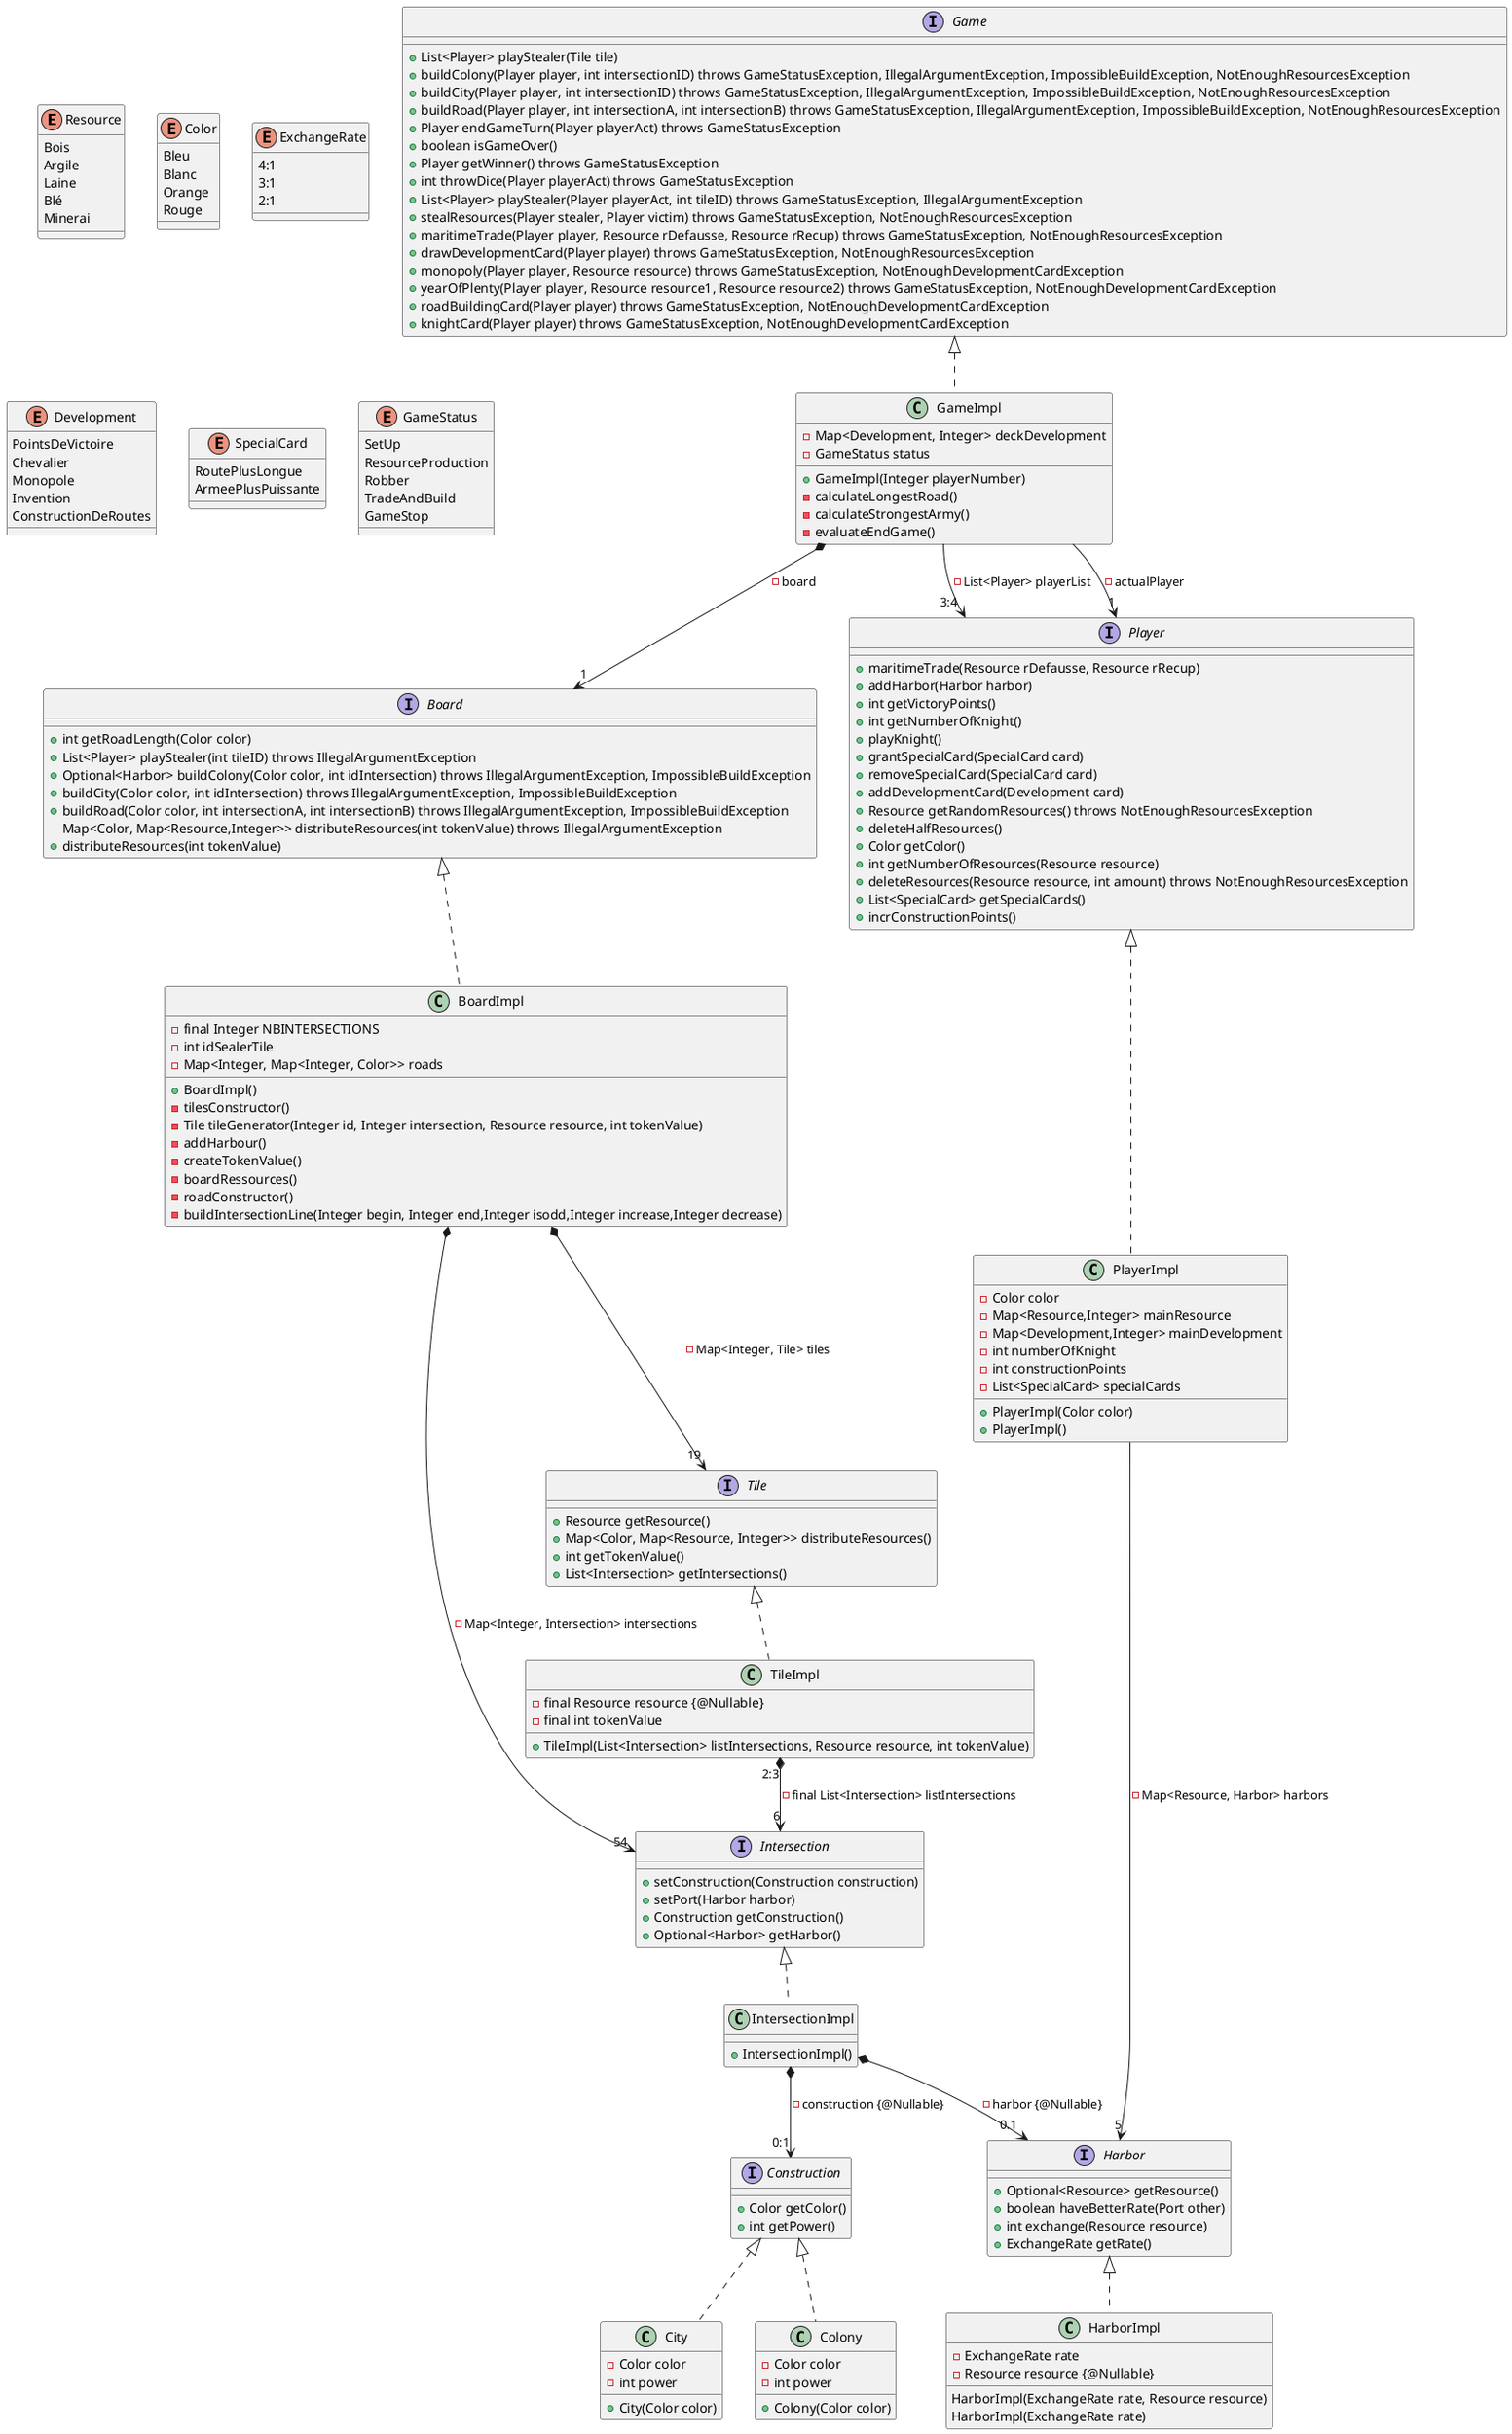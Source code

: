 @startuml
enum Resource {
    Bois
    Argile
    Laine
    Blé
    Minerai
}

enum Color {
    Bleu
    Blanc
    Orange
    Rouge
}

enum ExchangeRate {
    4:1
    3:1
    2:1
}

enum Development {
    PointsDeVictoire
    Chevalier
    Monopole
    Invention
    ConstructionDeRoutes
}

enum SpecialCard {
    RoutePlusLongue
    ArmeePlusPuissante
}

enum GameStatus {
    SetUp
    ResourceProduction
    Robber
    TradeAndBuild
    GameStop
}

interface Game {
    + List<Player> playStealer(Tile tile)
    + buildColony(Player player, int intersectionID) throws GameStatusException, IllegalArgumentException, ImpossibleBuildException, NotEnoughResourcesException
    + buildCity(Player player, int intersectionID) throws GameStatusException, IllegalArgumentException, ImpossibleBuildException, NotEnoughResourcesException
    + buildRoad(Player player, int intersectionA, int intersectionB) throws GameStatusException, IllegalArgumentException, ImpossibleBuildException, NotEnoughResourcesException
    + Player endGameTurn(Player playerAct) throws GameStatusException
    + boolean isGameOver()
    + Player getWinner() throws GameStatusException
    + int throwDice(Player playerAct) throws GameStatusException
    + List<Player> playStealer(Player playerAct, int tileID) throws GameStatusException, IllegalArgumentException
    + stealResources(Player stealer, Player victim) throws GameStatusException, NotEnoughResourcesException
    + maritimeTrade(Player player, Resource rDefausse, Resource rRecup) throws GameStatusException, NotEnoughResourcesException
    + drawDevelopmentCard(Player player) throws GameStatusException, NotEnoughResourcesException
    + monopoly(Player player, Resource resource) throws GameStatusException, NotEnoughDevelopmentCardException
    + yearOfPlenty(Player player, Resource resource1, Resource resource2) throws GameStatusException, NotEnoughDevelopmentCardException
    + roadBuildingCard(Player player) throws GameStatusException, NotEnoughDevelopmentCardException
    + knightCard(Player player) throws GameStatusException, NotEnoughDevelopmentCardException
}

class GameImpl {
    - Map<Development, Integer> deckDevelopment
    - GameStatus status

    + GameImpl(Integer playerNumber)
    - calculateLongestRoad()
    - calculateStrongestArmy()
    - evaluateEndGame()
}

interface Board {
    + int getRoadLength(Color color)
    + List<Player> playStealer(int tileID) throws IllegalArgumentException
    + Optional<Harbor> buildColony(Color color, int idIntersection) throws IllegalArgumentException, ImpossibleBuildException
    + buildCity(Color color, int idIntersection) throws IllegalArgumentException, ImpossibleBuildException
    + buildRoad(Color color, int intersectionA, int intersectionB) throws IllegalArgumentException, ImpossibleBuildException
    Map<Color, Map<Resource,Integer>> distributeResources(int tokenValue) throws IllegalArgumentException
    + distributeResources(int tokenValue)
}

class BoardImpl {
    - final Integer NBINTERSECTIONS
    - int idSealerTile
    - Map<Integer, Map<Integer, Color>> roads

    + BoardImpl()
    - tilesConstructor()
    - Tile tileGenerator(Integer id, Integer intersection, Resource resource, int tokenValue)
    - addHarbour()
    - createTokenValue()
    - boardRessources()
    - roadConstructor()
    - buildIntersectionLine(Integer begin, Integer end,Integer isodd,Integer increase,Integer decrease)
}

interface Harbor {
    + Optional<Resource> getResource()
    + boolean haveBetterRate(Port other)
    + int exchange(Resource resource)
    + ExchangeRate getRate()
}

class HarborImpl {
    - ExchangeRate rate
    - Resource resource {@Nullable}

    HarborImpl(ExchangeRate rate, Resource resource)
    HarborImpl(ExchangeRate rate)
}

interface Tile {
    + Resource getResource()
    + Map<Color, Map<Resource, Integer>> distributeResources()
    + int getTokenValue()
    + List<Intersection> getIntersections()
}

class TileImpl {
    - final Resource resource {@Nullable}
    - final int tokenValue

    + TileImpl(List<Intersection> listIntersections, Resource resource, int tokenValue)
}

interface Intersection {
    + setConstruction(Construction construction)
    + setPort(Harbor harbor)
    + Construction getConstruction()
    + Optional<Harbor> getHarbor()
}

class IntersectionImpl {
    + IntersectionImpl()
}

interface Player {
    + maritimeTrade(Resource rDefausse, Resource rRecup)
    + addHarbor(Harbor harbor)
    + int getVictoryPoints()
    + int getNumberOfKnight()
    + playKnight()
    + grantSpecialCard(SpecialCard card)
    + removeSpecialCard(SpecialCard card)
    + addDevelopmentCard(Development card)
    + Resource getRandomResources() throws NotEnoughResourcesException
    + deleteHalfResources()
    + Color getColor()
    + int getNumberOfResources(Resource resource)
    + deleteResources(Resource resource, int amount) throws NotEnoughResourcesException
    + List<SpecialCard> getSpecialCards()
    + incrConstructionPoints()
}

class PlayerImpl {
    - Color color
    - Map<Resource,Integer> mainResource
    - Map<Development,Integer> mainDevelopment
    - int numberOfKnight
    - int constructionPoints
    - List<SpecialCard> specialCards

    + PlayerImpl(Color color)
    + PlayerImpl()
}

interface Construction {
    + Color getColor()
    + int getPower()
}

class City {
    - Color color
    - int power

    + City(Color color)
}

class Colony {
    - Color color
    - int power

    + Colony(Color color)
}

class BoardImpl implements Board
class GameImpl implements Game
class PlayerImpl implements Player
class HarborImpl implements Harbor
class IntersectionImpl implements Intersection
class TileImpl implements Tile

class City implements Construction
class Colony implements Construction

GameImpl *--> "1" Board : - board
BoardImpl *--> "19" Tile : - Map<Integer, Tile> tiles
BoardImpl *--> "54" Intersection : - Map<Integer, Intersection> intersections

TileImpl "2:3" *-->"6" Intersection : - final List<Intersection> listIntersections
IntersectionImpl *--> "0:1" Construction : - construction {@Nullable}

IntersectionImpl *--> "0.1" Harbor : - harbor {@Nullable}

GameImpl --> "3:4" Player : - List<Player> playerList
GameImpl --> "1" Player : - actualPlayer

PlayerImpl --> "5" Harbor : - Map<Resource, Harbor> harbors
@enduml

